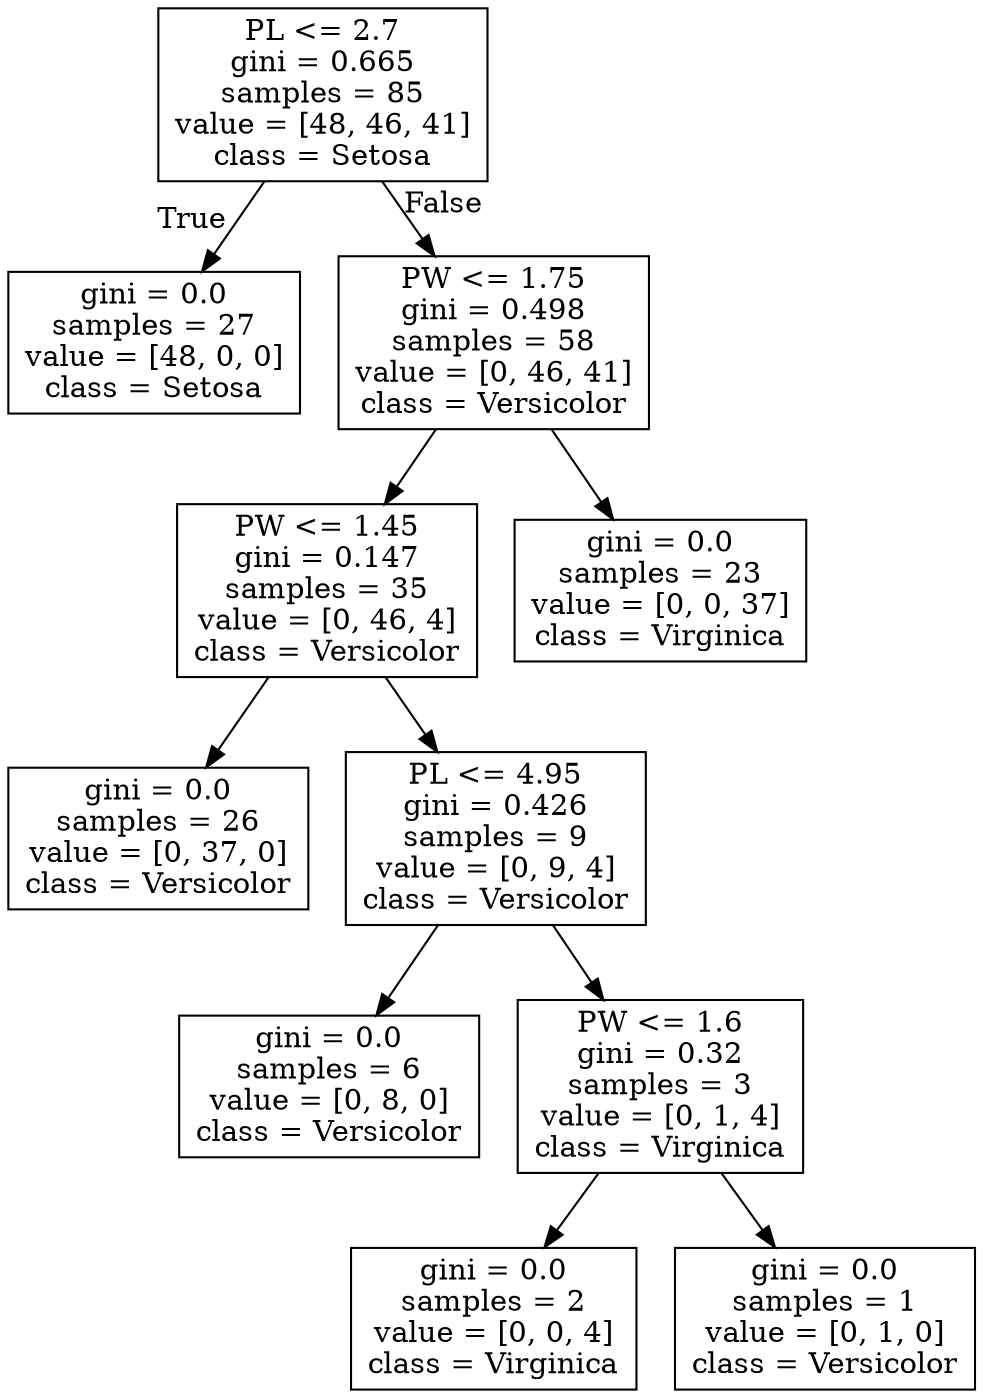 digraph Tree {
node [shape=box] ;
0 [label="PL <= 2.7\ngini = 0.665\nsamples = 85\nvalue = [48, 46, 41]\nclass = Setosa"] ;
1 [label="gini = 0.0\nsamples = 27\nvalue = [48, 0, 0]\nclass = Setosa"] ;
0 -> 1 [labeldistance=2.5, labelangle=45, headlabel="True"] ;
2 [label="PW <= 1.75\ngini = 0.498\nsamples = 58\nvalue = [0, 46, 41]\nclass = Versicolor"] ;
0 -> 2 [labeldistance=2.5, labelangle=-45, headlabel="False"] ;
3 [label="PW <= 1.45\ngini = 0.147\nsamples = 35\nvalue = [0, 46, 4]\nclass = Versicolor"] ;
2 -> 3 ;
4 [label="gini = 0.0\nsamples = 26\nvalue = [0, 37, 0]\nclass = Versicolor"] ;
3 -> 4 ;
5 [label="PL <= 4.95\ngini = 0.426\nsamples = 9\nvalue = [0, 9, 4]\nclass = Versicolor"] ;
3 -> 5 ;
6 [label="gini = 0.0\nsamples = 6\nvalue = [0, 8, 0]\nclass = Versicolor"] ;
5 -> 6 ;
7 [label="PW <= 1.6\ngini = 0.32\nsamples = 3\nvalue = [0, 1, 4]\nclass = Virginica"] ;
5 -> 7 ;
8 [label="gini = 0.0\nsamples = 2\nvalue = [0, 0, 4]\nclass = Virginica"] ;
7 -> 8 ;
9 [label="gini = 0.0\nsamples = 1\nvalue = [0, 1, 0]\nclass = Versicolor"] ;
7 -> 9 ;
10 [label="gini = 0.0\nsamples = 23\nvalue = [0, 0, 37]\nclass = Virginica"] ;
2 -> 10 ;
}